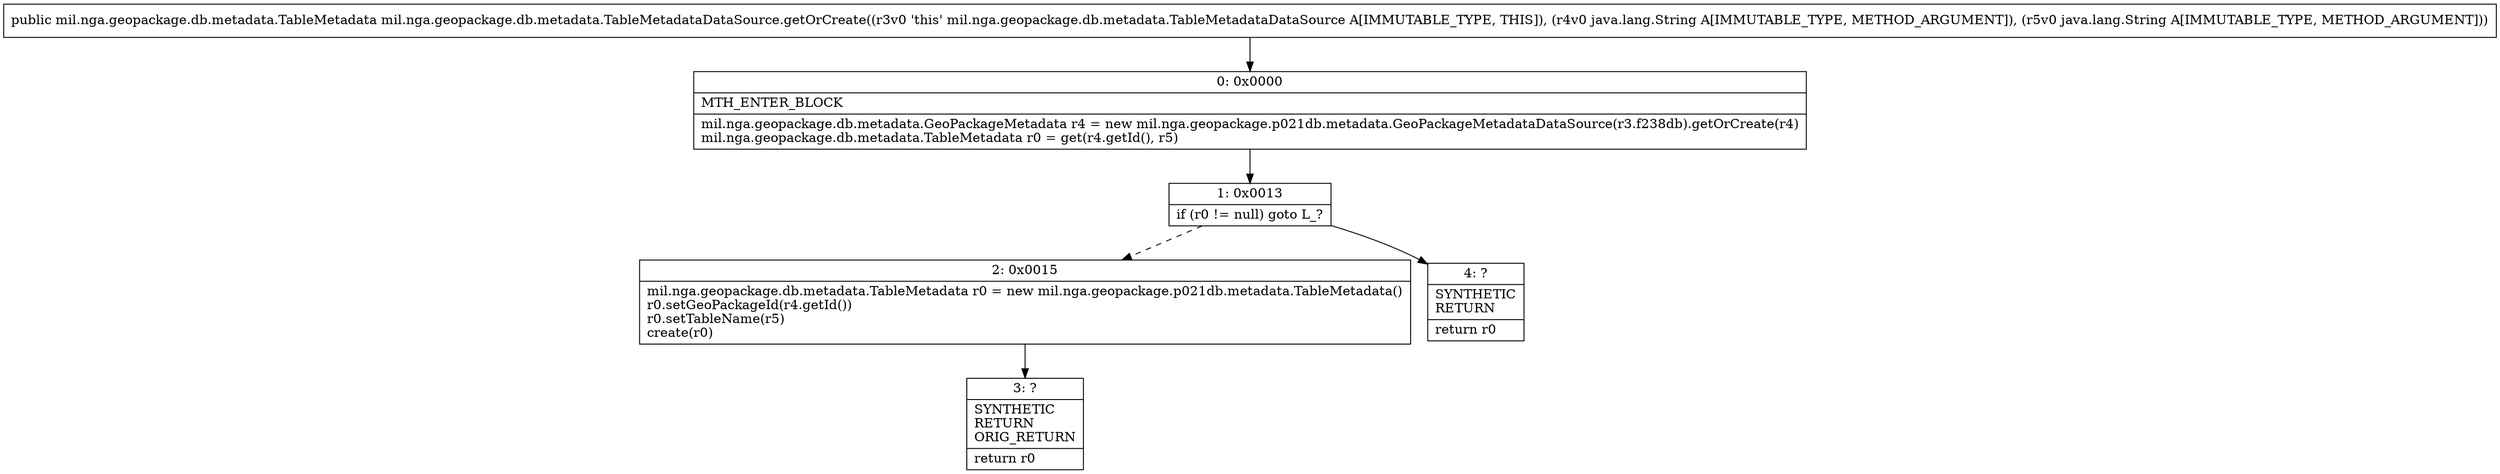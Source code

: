 digraph "CFG formil.nga.geopackage.db.metadata.TableMetadataDataSource.getOrCreate(Ljava\/lang\/String;Ljava\/lang\/String;)Lmil\/nga\/geopackage\/db\/metadata\/TableMetadata;" {
Node_0 [shape=record,label="{0\:\ 0x0000|MTH_ENTER_BLOCK\l|mil.nga.geopackage.db.metadata.GeoPackageMetadata r4 = new mil.nga.geopackage.p021db.metadata.GeoPackageMetadataDataSource(r3.f238db).getOrCreate(r4)\lmil.nga.geopackage.db.metadata.TableMetadata r0 = get(r4.getId(), r5)\l}"];
Node_1 [shape=record,label="{1\:\ 0x0013|if (r0 != null) goto L_?\l}"];
Node_2 [shape=record,label="{2\:\ 0x0015|mil.nga.geopackage.db.metadata.TableMetadata r0 = new mil.nga.geopackage.p021db.metadata.TableMetadata()\lr0.setGeoPackageId(r4.getId())\lr0.setTableName(r5)\lcreate(r0)\l}"];
Node_3 [shape=record,label="{3\:\ ?|SYNTHETIC\lRETURN\lORIG_RETURN\l|return r0\l}"];
Node_4 [shape=record,label="{4\:\ ?|SYNTHETIC\lRETURN\l|return r0\l}"];
MethodNode[shape=record,label="{public mil.nga.geopackage.db.metadata.TableMetadata mil.nga.geopackage.db.metadata.TableMetadataDataSource.getOrCreate((r3v0 'this' mil.nga.geopackage.db.metadata.TableMetadataDataSource A[IMMUTABLE_TYPE, THIS]), (r4v0 java.lang.String A[IMMUTABLE_TYPE, METHOD_ARGUMENT]), (r5v0 java.lang.String A[IMMUTABLE_TYPE, METHOD_ARGUMENT])) }"];
MethodNode -> Node_0;
Node_0 -> Node_1;
Node_1 -> Node_2[style=dashed];
Node_1 -> Node_4;
Node_2 -> Node_3;
}

